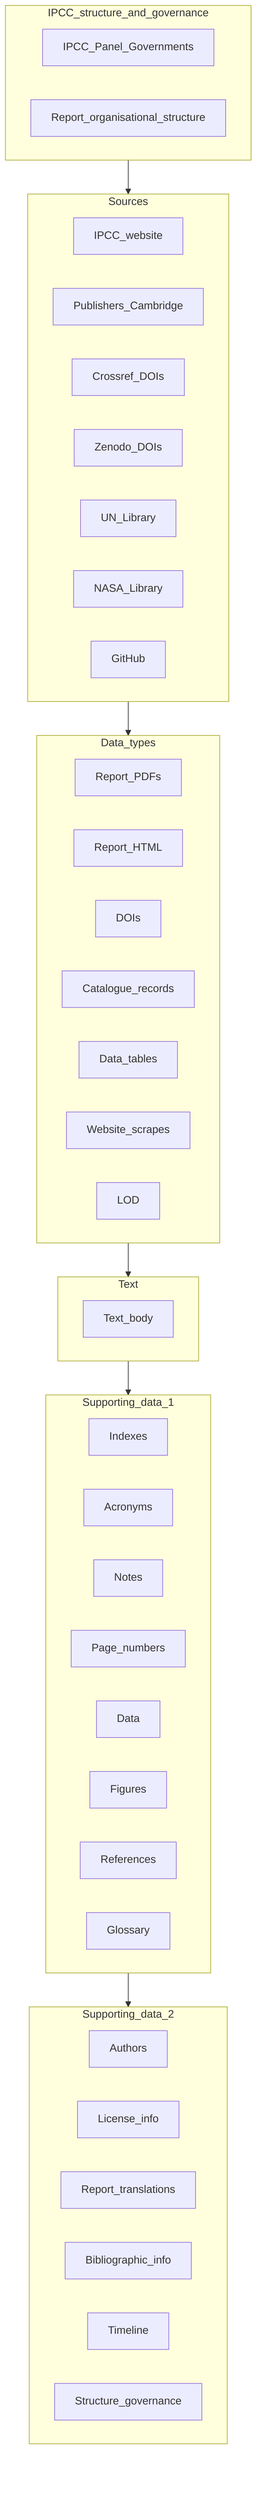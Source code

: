 graph TD
  %% Force top-to-bottom layout
  %% Invisible linking between subgraphs maintains vertical order

  subgraph IPCC_structure_and_governance
    IPCC_Panel_Governments
    Report_organisational_structure
  end

  subgraph Sources
    IPCC_website
    Publishers_Cambridge
    Crossref_DOIs
    Zenodo_DOIs
    UN_Library
    NASA_Library
    GitHub
  end

  subgraph Data_types
    Report_PDFs
    Report_HTML
    DOIs
    Catalogue_records
    Data_tables
    Website_scrapes
    LOD
  end

  subgraph Text
    Text_body
  end

  subgraph Supporting_data_1
    Indexes
    Acronyms
    Notes
    Page_numbers
    Data
    Figures
    References
    Glossary
  end

  subgraph Supporting_data_2
    Authors
    License_info
    Report_translations
    Bibliographic_info
    Timeline
    Structure_governance
  end  

  %% Invisible connectors to force stacking order
  IPCC_structure_and_governance --> Sources
  Sources --> Data_types
  Data_types --> Text
  Text --> Supporting_data_1
  Supporting_data_1 --> Supporting_data_2